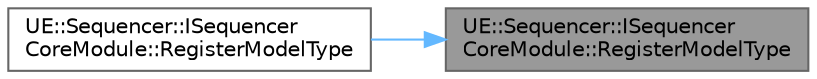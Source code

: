 digraph "UE::Sequencer::ISequencerCoreModule::RegisterModelType"
{
 // INTERACTIVE_SVG=YES
 // LATEX_PDF_SIZE
  bgcolor="transparent";
  edge [fontname=Helvetica,fontsize=10,labelfontname=Helvetica,labelfontsize=10];
  node [fontname=Helvetica,fontsize=10,shape=box,height=0.2,width=0.4];
  rankdir="RL";
  Node1 [id="Node000001",label="UE::Sequencer::ISequencer\lCoreModule::RegisterModelType",height=0.2,width=0.4,color="gray40", fillcolor="grey60", style="filled", fontcolor="black",tooltip="Register a new MVVM view model type factory functor that will be used for any UObjects of the specifi..."];
  Node1 -> Node2 [id="edge1_Node000001_Node000002",dir="back",color="steelblue1",style="solid",tooltip=" "];
  Node2 [id="Node000002",label="UE::Sequencer::ISequencer\lCoreModule::RegisterModelType",height=0.2,width=0.4,color="grey40", fillcolor="white", style="filled",URL="$d3/d00/classUE_1_1Sequencer_1_1ISequencerCoreModule.html#a971b704fad7e0d4048b64e76b83948e5",tooltip="Register a new MVVM view model type from a view model type ID that will be used for any UObjects of t..."];
}
